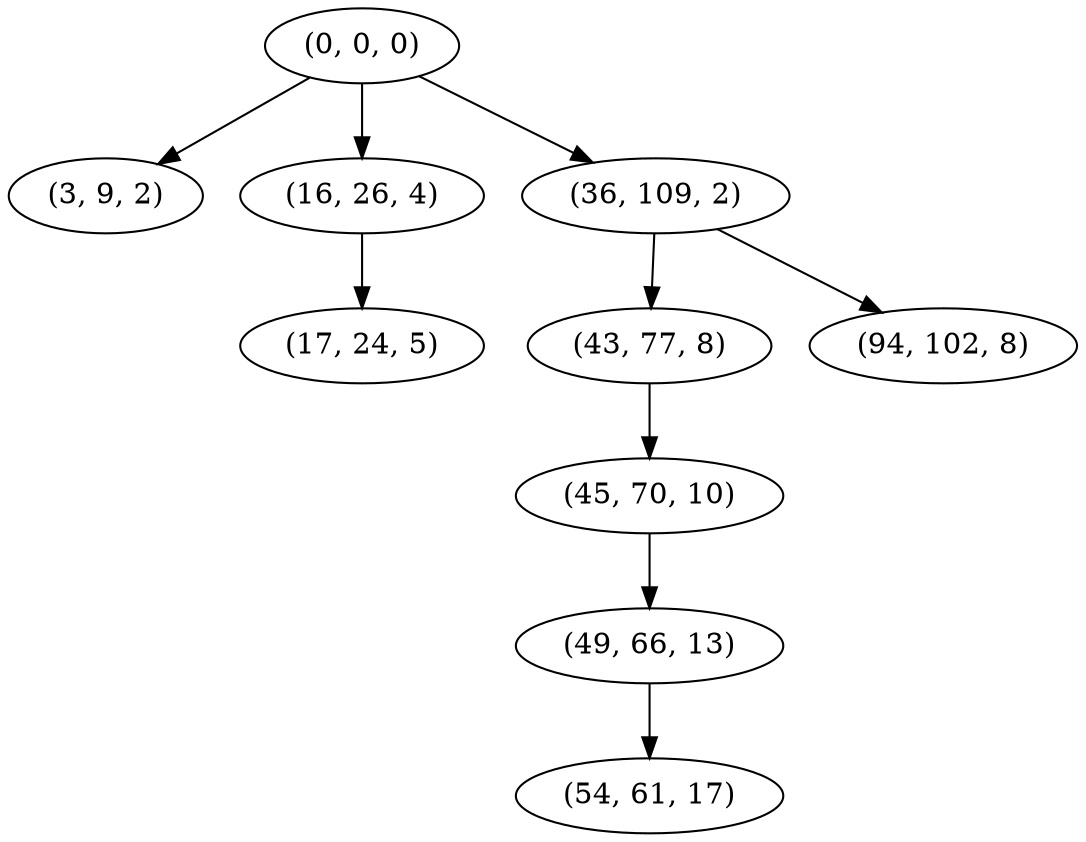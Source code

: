 digraph tree {
    "(0, 0, 0)";
    "(3, 9, 2)";
    "(16, 26, 4)";
    "(17, 24, 5)";
    "(36, 109, 2)";
    "(43, 77, 8)";
    "(45, 70, 10)";
    "(49, 66, 13)";
    "(54, 61, 17)";
    "(94, 102, 8)";
    "(0, 0, 0)" -> "(3, 9, 2)";
    "(0, 0, 0)" -> "(16, 26, 4)";
    "(0, 0, 0)" -> "(36, 109, 2)";
    "(16, 26, 4)" -> "(17, 24, 5)";
    "(36, 109, 2)" -> "(43, 77, 8)";
    "(36, 109, 2)" -> "(94, 102, 8)";
    "(43, 77, 8)" -> "(45, 70, 10)";
    "(45, 70, 10)" -> "(49, 66, 13)";
    "(49, 66, 13)" -> "(54, 61, 17)";
}
